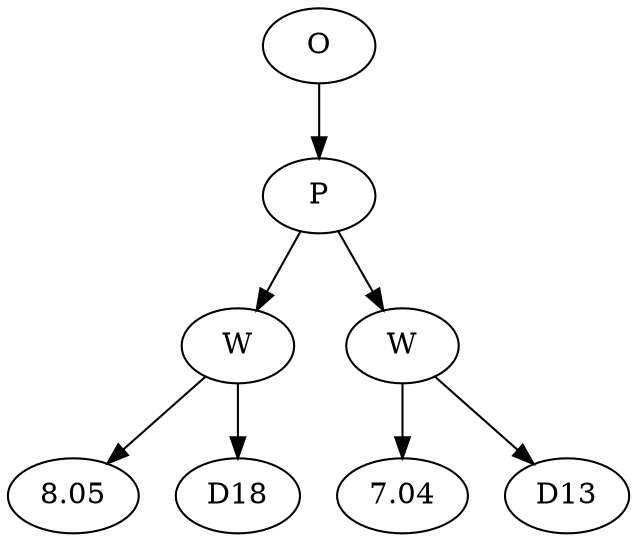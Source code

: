 // Tree
digraph {
	14774862 [label=O]
	14774863 [label=P]
	14774862 -> 14774863
	14774864 [label=W]
	14774863 -> 14774864
	14774865 [label=8.05]
	14774864 -> 14774865
	14774866 [label=D18]
	14774864 -> 14774866
	14774867 [label=W]
	14774863 -> 14774867
	14774868 [label=7.04]
	14774867 -> 14774868
	14774869 [label=D13]
	14774867 -> 14774869
}

